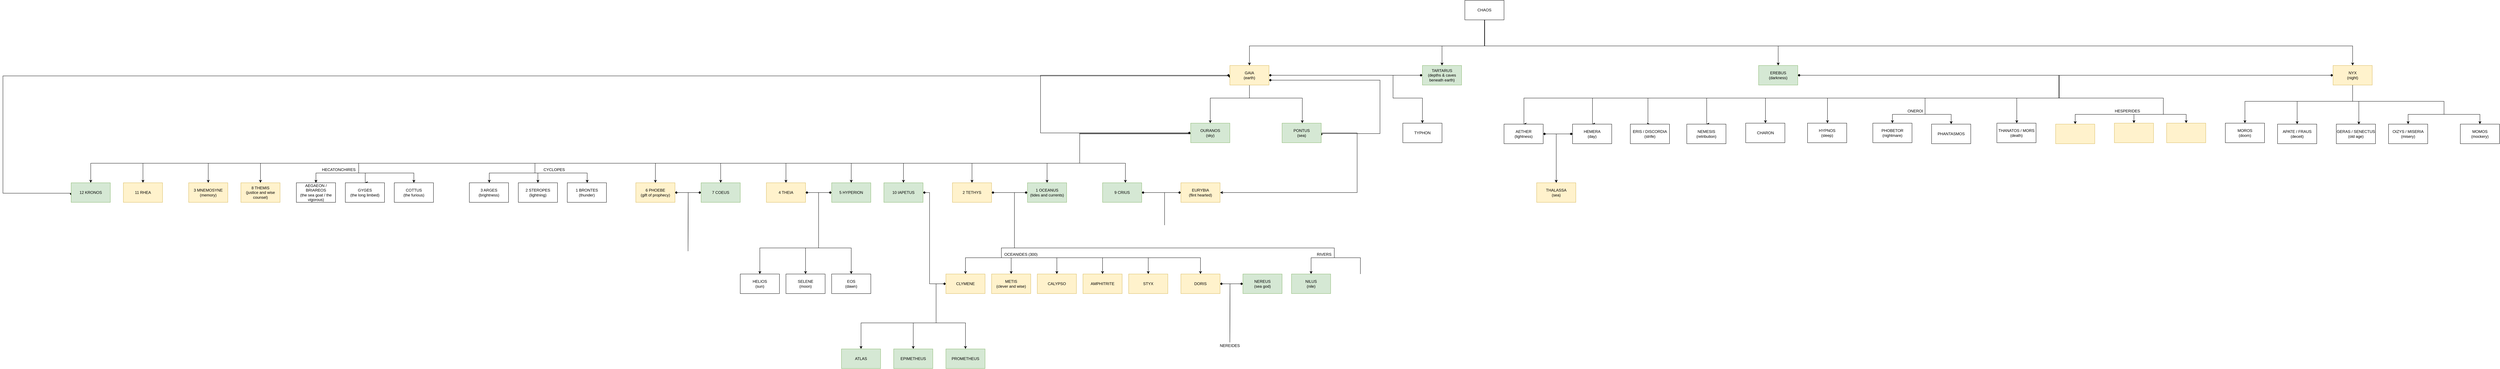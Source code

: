 <mxfile version="12.4.2" type="github" pages="1">
  <diagram id="xO83vz71swdTEDcRIiK-" name="Page-1">
    <mxGraphModel dx="6886" dy="1078" grid="1" gridSize="10" guides="1" tooltips="1" connect="1" arrows="1" fold="1" page="1" pageScale="1" pageWidth="827" pageHeight="1169" math="0" shadow="0">
      <root>
        <mxCell id="0"/>
        <mxCell id="1" parent="0"/>
        <mxCell id="SLmvfLO-0fDUO9Z2AGR4-6" style="edgeStyle=orthogonalEdgeStyle;rounded=0;orthogonalLoop=1;jettySize=auto;html=1;entryX=0.5;entryY=0;entryDx=0;entryDy=0;exitX=0.5;exitY=1;exitDx=0;exitDy=0;" parent="1" source="SLmvfLO-0fDUO9Z2AGR4-1" target="SLmvfLO-0fDUO9Z2AGR4-5" edge="1">
          <mxGeometry relative="1" as="geometry">
            <mxPoint x="650" y="510" as="sourcePoint"/>
            <Array as="points">
              <mxPoint x="381" y="340"/>
              <mxPoint x="3041" y="340"/>
            </Array>
          </mxGeometry>
        </mxCell>
        <mxCell id="SLmvfLO-0fDUO9Z2AGR4-7" style="edgeStyle=orthogonalEdgeStyle;rounded=0;orthogonalLoop=1;jettySize=auto;html=1;exitX=0.5;exitY=1;exitDx=0;exitDy=0;entryX=0.5;entryY=0;entryDx=0;entryDy=0;" parent="1" source="SLmvfLO-0fDUO9Z2AGR4-1" target="SLmvfLO-0fDUO9Z2AGR4-4" edge="1">
          <mxGeometry relative="1" as="geometry">
            <Array as="points">
              <mxPoint x="381" y="340"/>
              <mxPoint x="1281" y="340"/>
            </Array>
          </mxGeometry>
        </mxCell>
        <mxCell id="SLmvfLO-0fDUO9Z2AGR4-8" style="edgeStyle=orthogonalEdgeStyle;rounded=0;orthogonalLoop=1;jettySize=auto;html=1;exitX=0.5;exitY=1;exitDx=0;exitDy=0;entryX=0.5;entryY=0;entryDx=0;entryDy=0;" parent="1" source="SLmvfLO-0fDUO9Z2AGR4-1" target="SLmvfLO-0fDUO9Z2AGR4-3" edge="1">
          <mxGeometry relative="1" as="geometry">
            <Array as="points">
              <mxPoint x="380" y="340"/>
              <mxPoint x="-340" y="340"/>
            </Array>
          </mxGeometry>
        </mxCell>
        <mxCell id="SLmvfLO-0fDUO9Z2AGR4-9" style="edgeStyle=orthogonalEdgeStyle;rounded=0;orthogonalLoop=1;jettySize=auto;html=1;exitX=0.5;exitY=1;exitDx=0;exitDy=0;entryX=0.5;entryY=0;entryDx=0;entryDy=0;" parent="1" source="SLmvfLO-0fDUO9Z2AGR4-1" target="SLmvfLO-0fDUO9Z2AGR4-2" edge="1">
          <mxGeometry relative="1" as="geometry">
            <Array as="points">
              <mxPoint x="381" y="260"/>
              <mxPoint x="381" y="340"/>
              <mxPoint x="250" y="340"/>
            </Array>
          </mxGeometry>
        </mxCell>
        <mxCell id="SLmvfLO-0fDUO9Z2AGR4-1" value="CHAOS" style="rounded=0;whiteSpace=wrap;html=1;" parent="1" vertex="1">
          <mxGeometry x="320" y="200" width="120" height="60" as="geometry"/>
        </mxCell>
        <mxCell id="SLmvfLO-0fDUO9Z2AGR4-146" style="edgeStyle=orthogonalEdgeStyle;rounded=0;orthogonalLoop=1;jettySize=auto;html=1;exitX=0;exitY=0.5;exitDx=0;exitDy=0;entryX=0.5;entryY=0;entryDx=0;entryDy=0;startArrow=diamond;startFill=1;endArrow=classic;endFill=1;" parent="1" source="SLmvfLO-0fDUO9Z2AGR4-2" target="SLmvfLO-0fDUO9Z2AGR4-144" edge="1">
          <mxGeometry relative="1" as="geometry">
            <Array as="points">
              <mxPoint x="100" y="430"/>
              <mxPoint x="100" y="500"/>
              <mxPoint x="190" y="500"/>
            </Array>
          </mxGeometry>
        </mxCell>
        <mxCell id="SLmvfLO-0fDUO9Z2AGR4-2" value="TARTARUS&lt;br&gt;(depths &amp;amp; caves beneath earth)" style="rounded=0;whiteSpace=wrap;html=1;fillColor=#d5e8d4;strokeColor=#82b366;" parent="1" vertex="1">
          <mxGeometry x="190" y="400" width="120" height="60" as="geometry"/>
        </mxCell>
        <mxCell id="SLmvfLO-0fDUO9Z2AGR4-12" style="edgeStyle=orthogonalEdgeStyle;rounded=0;orthogonalLoop=1;jettySize=auto;html=1;exitX=0.5;exitY=1;exitDx=0;exitDy=0;" parent="1" source="SLmvfLO-0fDUO9Z2AGR4-3" target="SLmvfLO-0fDUO9Z2AGR4-11" edge="1">
          <mxGeometry relative="1" as="geometry">
            <Array as="points">
              <mxPoint x="-340" y="500"/>
              <mxPoint x="-178" y="500"/>
            </Array>
          </mxGeometry>
        </mxCell>
        <mxCell id="SLmvfLO-0fDUO9Z2AGR4-13" style="edgeStyle=orthogonalEdgeStyle;rounded=0;orthogonalLoop=1;jettySize=auto;html=1;exitX=0.5;exitY=1;exitDx=0;exitDy=0;entryX=0.5;entryY=0;entryDx=0;entryDy=0;" parent="1" source="SLmvfLO-0fDUO9Z2AGR4-3" target="SLmvfLO-0fDUO9Z2AGR4-10" edge="1">
          <mxGeometry relative="1" as="geometry">
            <Array as="points">
              <mxPoint x="-340" y="500"/>
              <mxPoint x="-460" y="500"/>
            </Array>
          </mxGeometry>
        </mxCell>
        <mxCell id="SLmvfLO-0fDUO9Z2AGR4-58" style="edgeStyle=orthogonalEdgeStyle;rounded=0;orthogonalLoop=1;jettySize=auto;html=1;exitX=0;exitY=0.5;exitDx=0;exitDy=0;entryX=0;entryY=0.5;entryDx=0;entryDy=0;startArrow=diamond;startFill=1;endArrow=diamond;endFill=1;" parent="1" source="SLmvfLO-0fDUO9Z2AGR4-3" target="SLmvfLO-0fDUO9Z2AGR4-10" edge="1">
          <mxGeometry relative="1" as="geometry">
            <Array as="points">
              <mxPoint x="-980" y="430"/>
              <mxPoint x="-980" y="607"/>
            </Array>
          </mxGeometry>
        </mxCell>
        <mxCell id="SLmvfLO-0fDUO9Z2AGR4-99" style="edgeStyle=orthogonalEdgeStyle;rounded=0;orthogonalLoop=1;jettySize=auto;html=1;exitX=0;exitY=0.5;exitDx=0;exitDy=0;entryX=0;entryY=0.5;entryDx=0;entryDy=0;startArrow=diamond;startFill=1;endArrow=diamond;endFill=1;" parent="1" source="SLmvfLO-0fDUO9Z2AGR4-3" target="SLmvfLO-0fDUO9Z2AGR4-62" edge="1">
          <mxGeometry relative="1" as="geometry">
            <Array as="points">
              <mxPoint x="-4159" y="432"/>
              <mxPoint x="-4159" y="792"/>
            </Array>
          </mxGeometry>
        </mxCell>
        <mxCell id="SLmvfLO-0fDUO9Z2AGR4-100" style="edgeStyle=orthogonalEdgeStyle;rounded=0;orthogonalLoop=1;jettySize=auto;html=1;entryX=1;entryY=0.5;entryDx=0;entryDy=0;endArrow=diamond;endFill=1;startArrow=diamond;startFill=1;exitX=1;exitY=0.75;exitDx=0;exitDy=0;" parent="1" source="SLmvfLO-0fDUO9Z2AGR4-3" target="SLmvfLO-0fDUO9Z2AGR4-11" edge="1">
          <mxGeometry relative="1" as="geometry">
            <mxPoint x="23" y="430" as="sourcePoint"/>
            <Array as="points">
              <mxPoint x="60" y="445"/>
              <mxPoint x="60" y="609"/>
            </Array>
          </mxGeometry>
        </mxCell>
        <mxCell id="SLmvfLO-0fDUO9Z2AGR4-145" style="edgeStyle=orthogonalEdgeStyle;rounded=0;orthogonalLoop=1;jettySize=auto;html=1;exitX=1;exitY=0.5;exitDx=0;exitDy=0;entryX=0.5;entryY=0;entryDx=0;entryDy=0;startArrow=diamond;startFill=1;endArrow=classic;endFill=1;" parent="1" source="SLmvfLO-0fDUO9Z2AGR4-3" target="SLmvfLO-0fDUO9Z2AGR4-144" edge="1">
          <mxGeometry relative="1" as="geometry">
            <Array as="points">
              <mxPoint x="100" y="430"/>
              <mxPoint x="100" y="500"/>
              <mxPoint x="190" y="500"/>
            </Array>
          </mxGeometry>
        </mxCell>
        <mxCell id="SLmvfLO-0fDUO9Z2AGR4-3" value="GAIA&lt;br&gt;(earth)" style="rounded=0;whiteSpace=wrap;html=1;fillColor=#fff2cc;strokeColor=#d6b656;" parent="1" vertex="1">
          <mxGeometry x="-400" y="400" width="120" height="60" as="geometry"/>
        </mxCell>
        <mxCell id="SLmvfLO-0fDUO9Z2AGR4-40" style="edgeStyle=orthogonalEdgeStyle;rounded=0;orthogonalLoop=1;jettySize=auto;html=1;exitX=1;exitY=0.5;exitDx=0;exitDy=0;entryX=0.5;entryY=0;entryDx=0;entryDy=0;" parent="1" source="SLmvfLO-0fDUO9Z2AGR4-4" target="SLmvfLO-0fDUO9Z2AGR4-15" edge="1">
          <mxGeometry relative="1" as="geometry">
            <Array as="points">
              <mxPoint x="2141" y="430"/>
              <mxPoint x="2141" y="500"/>
              <mxPoint x="711" y="500"/>
            </Array>
          </mxGeometry>
        </mxCell>
        <mxCell id="SLmvfLO-0fDUO9Z2AGR4-41" style="edgeStyle=orthogonalEdgeStyle;rounded=0;orthogonalLoop=1;jettySize=auto;html=1;exitX=1;exitY=0.5;exitDx=0;exitDy=0;entryX=0.5;entryY=0;entryDx=0;entryDy=0;" parent="1" source="SLmvfLO-0fDUO9Z2AGR4-4" target="SLmvfLO-0fDUO9Z2AGR4-16" edge="1">
          <mxGeometry relative="1" as="geometry">
            <Array as="points">
              <mxPoint x="2141" y="430"/>
              <mxPoint x="2141" y="500"/>
              <mxPoint x="881" y="500"/>
            </Array>
          </mxGeometry>
        </mxCell>
        <mxCell id="SLmvfLO-0fDUO9Z2AGR4-42" style="edgeStyle=orthogonalEdgeStyle;rounded=0;orthogonalLoop=1;jettySize=auto;html=1;exitX=1;exitY=0.5;exitDx=0;exitDy=0;entryX=0.5;entryY=0;entryDx=0;entryDy=0;" parent="1" source="SLmvfLO-0fDUO9Z2AGR4-4" target="SLmvfLO-0fDUO9Z2AGR4-17" edge="1">
          <mxGeometry relative="1" as="geometry">
            <Array as="points">
              <mxPoint x="2141" y="430"/>
              <mxPoint x="2141" y="500"/>
              <mxPoint x="1061" y="500"/>
            </Array>
          </mxGeometry>
        </mxCell>
        <mxCell id="SLmvfLO-0fDUO9Z2AGR4-43" style="edgeStyle=orthogonalEdgeStyle;rounded=0;orthogonalLoop=1;jettySize=auto;html=1;exitX=1;exitY=0.5;exitDx=0;exitDy=0;" parent="1" source="SLmvfLO-0fDUO9Z2AGR4-4" target="SLmvfLO-0fDUO9Z2AGR4-18" edge="1">
          <mxGeometry relative="1" as="geometry">
            <Array as="points">
              <mxPoint x="2141" y="430"/>
              <mxPoint x="2141" y="500"/>
              <mxPoint x="1241" y="500"/>
            </Array>
          </mxGeometry>
        </mxCell>
        <mxCell id="SLmvfLO-0fDUO9Z2AGR4-44" style="edgeStyle=orthogonalEdgeStyle;rounded=0;orthogonalLoop=1;jettySize=auto;html=1;exitX=1;exitY=0.5;exitDx=0;exitDy=0;" parent="1" source="SLmvfLO-0fDUO9Z2AGR4-4" target="SLmvfLO-0fDUO9Z2AGR4-19" edge="1">
          <mxGeometry relative="1" as="geometry">
            <Array as="points">
              <mxPoint x="2141" y="430"/>
              <mxPoint x="2141" y="500"/>
              <mxPoint x="1431" y="500"/>
            </Array>
          </mxGeometry>
        </mxCell>
        <mxCell id="SLmvfLO-0fDUO9Z2AGR4-45" style="edgeStyle=orthogonalEdgeStyle;rounded=0;orthogonalLoop=1;jettySize=auto;html=1;exitX=1;exitY=0.5;exitDx=0;exitDy=0;entryX=0.5;entryY=0;entryDx=0;entryDy=0;" parent="1" source="SLmvfLO-0fDUO9Z2AGR4-4" target="SLmvfLO-0fDUO9Z2AGR4-20" edge="1">
          <mxGeometry relative="1" as="geometry">
            <Array as="points">
              <mxPoint x="2140" y="430"/>
              <mxPoint x="2140" y="500"/>
              <mxPoint x="1730" y="500"/>
              <mxPoint x="1730" y="550"/>
              <mxPoint x="1630" y="550"/>
            </Array>
          </mxGeometry>
        </mxCell>
        <mxCell id="SLmvfLO-0fDUO9Z2AGR4-51" style="edgeStyle=orthogonalEdgeStyle;rounded=0;orthogonalLoop=1;jettySize=auto;html=1;exitX=1;exitY=0.5;exitDx=0;exitDy=0;entryX=0.5;entryY=0;entryDx=0;entryDy=0;startArrow=diamond;startFill=1;" parent="1" source="SLmvfLO-0fDUO9Z2AGR4-4" target="SLmvfLO-0fDUO9Z2AGR4-14" edge="1">
          <mxGeometry relative="1" as="geometry">
            <Array as="points">
              <mxPoint x="2141" y="430"/>
              <mxPoint x="2141" y="500"/>
              <mxPoint x="501" y="500"/>
            </Array>
          </mxGeometry>
        </mxCell>
        <mxCell id="SLmvfLO-0fDUO9Z2AGR4-4" value="EREBUS&lt;br&gt;(darkness)" style="rounded=0;whiteSpace=wrap;html=1;fillColor=#d5e8d4;strokeColor=#82b366;" parent="1" vertex="1">
          <mxGeometry x="1220" y="400" width="120" height="60" as="geometry"/>
        </mxCell>
        <mxCell id="SLmvfLO-0fDUO9Z2AGR4-31" style="edgeStyle=orthogonalEdgeStyle;rounded=0;orthogonalLoop=1;jettySize=auto;html=1;exitX=0.5;exitY=1;exitDx=0;exitDy=0;entryX=0.5;entryY=0;entryDx=0;entryDy=0;" parent="1" source="SLmvfLO-0fDUO9Z2AGR4-5" target="SLmvfLO-0fDUO9Z2AGR4-26" edge="1">
          <mxGeometry relative="1" as="geometry">
            <Array as="points">
              <mxPoint x="3040" y="510"/>
              <mxPoint x="2710" y="510"/>
            </Array>
          </mxGeometry>
        </mxCell>
        <mxCell id="SLmvfLO-0fDUO9Z2AGR4-32" style="edgeStyle=orthogonalEdgeStyle;rounded=0;orthogonalLoop=1;jettySize=auto;html=1;exitX=0.5;exitY=1;exitDx=0;exitDy=0;entryX=0.5;entryY=0;entryDx=0;entryDy=0;" parent="1" source="SLmvfLO-0fDUO9Z2AGR4-5" target="SLmvfLO-0fDUO9Z2AGR4-27" edge="1">
          <mxGeometry relative="1" as="geometry">
            <Array as="points">
              <mxPoint x="3040" y="510"/>
              <mxPoint x="2870" y="510"/>
            </Array>
          </mxGeometry>
        </mxCell>
        <mxCell id="SLmvfLO-0fDUO9Z2AGR4-33" style="edgeStyle=orthogonalEdgeStyle;rounded=0;orthogonalLoop=1;jettySize=auto;html=1;exitX=0.5;exitY=1;exitDx=0;exitDy=0;entryX=0.575;entryY=0.017;entryDx=0;entryDy=0;entryPerimeter=0;" parent="1" source="SLmvfLO-0fDUO9Z2AGR4-5" target="SLmvfLO-0fDUO9Z2AGR4-28" edge="1">
          <mxGeometry relative="1" as="geometry">
            <Array as="points">
              <mxPoint x="3040" y="510"/>
              <mxPoint x="3059" y="510"/>
            </Array>
          </mxGeometry>
        </mxCell>
        <mxCell id="SLmvfLO-0fDUO9Z2AGR4-38" style="edgeStyle=orthogonalEdgeStyle;rounded=0;orthogonalLoop=1;jettySize=auto;html=1;exitX=0.5;exitY=1;exitDx=0;exitDy=0;entryX=0.5;entryY=0;entryDx=0;entryDy=0;" parent="1" source="SLmvfLO-0fDUO9Z2AGR4-5" target="SLmvfLO-0fDUO9Z2AGR4-30" edge="1">
          <mxGeometry relative="1" as="geometry">
            <Array as="points">
              <mxPoint x="3040" y="510"/>
              <mxPoint x="3320" y="510"/>
              <mxPoint x="3320" y="550"/>
              <mxPoint x="3430" y="550"/>
            </Array>
          </mxGeometry>
        </mxCell>
        <mxCell id="SLmvfLO-0fDUO9Z2AGR4-46" style="edgeStyle=orthogonalEdgeStyle;rounded=0;orthogonalLoop=1;jettySize=auto;html=1;exitX=0;exitY=0.5;exitDx=0;exitDy=0;" parent="1" source="SLmvfLO-0fDUO9Z2AGR4-5" target="SLmvfLO-0fDUO9Z2AGR4-22" edge="1">
          <mxGeometry relative="1" as="geometry">
            <Array as="points">
              <mxPoint x="2141" y="430"/>
              <mxPoint x="2141" y="500"/>
              <mxPoint x="2011" y="500"/>
            </Array>
          </mxGeometry>
        </mxCell>
        <mxCell id="SLmvfLO-0fDUO9Z2AGR4-47" style="edgeStyle=orthogonalEdgeStyle;rounded=0;orthogonalLoop=1;jettySize=auto;html=1;exitX=0;exitY=0.5;exitDx=0;exitDy=0;entryX=0.5;entryY=0;entryDx=0;entryDy=0;" parent="1" source="SLmvfLO-0fDUO9Z2AGR4-5" target="SLmvfLO-0fDUO9Z2AGR4-23" edge="1">
          <mxGeometry relative="1" as="geometry">
            <Array as="points">
              <mxPoint x="2140" y="430"/>
              <mxPoint x="2140" y="500"/>
              <mxPoint x="2460" y="500"/>
              <mxPoint x="2460" y="550"/>
              <mxPoint x="2190" y="550"/>
            </Array>
          </mxGeometry>
        </mxCell>
        <mxCell id="SLmvfLO-0fDUO9Z2AGR4-48" style="edgeStyle=orthogonalEdgeStyle;rounded=0;orthogonalLoop=1;jettySize=auto;html=1;exitX=0;exitY=0.5;exitDx=0;exitDy=0;entryX=0.5;entryY=0;entryDx=0;entryDy=0;" parent="1" source="SLmvfLO-0fDUO9Z2AGR4-5" target="SLmvfLO-0fDUO9Z2AGR4-21" edge="1">
          <mxGeometry relative="1" as="geometry">
            <Array as="points">
              <mxPoint x="2140" y="430"/>
              <mxPoint x="2140" y="500"/>
              <mxPoint x="1730" y="500"/>
              <mxPoint x="1730" y="550"/>
              <mxPoint x="1810" y="550"/>
            </Array>
          </mxGeometry>
        </mxCell>
        <mxCell id="SLmvfLO-0fDUO9Z2AGR4-49" style="edgeStyle=orthogonalEdgeStyle;rounded=0;orthogonalLoop=1;jettySize=auto;html=1;exitX=0;exitY=0.5;exitDx=0;exitDy=0;" parent="1" source="SLmvfLO-0fDUO9Z2AGR4-5" target="SLmvfLO-0fDUO9Z2AGR4-24" edge="1">
          <mxGeometry relative="1" as="geometry">
            <Array as="points">
              <mxPoint x="2140" y="430"/>
              <mxPoint x="2140" y="500"/>
              <mxPoint x="2460" y="500"/>
              <mxPoint x="2460" y="550"/>
              <mxPoint x="2370" y="550"/>
            </Array>
          </mxGeometry>
        </mxCell>
        <mxCell id="SLmvfLO-0fDUO9Z2AGR4-50" style="edgeStyle=orthogonalEdgeStyle;rounded=0;orthogonalLoop=1;jettySize=auto;html=1;exitX=0;exitY=0.5;exitDx=0;exitDy=0;entryX=0.5;entryY=0;entryDx=0;entryDy=0;startArrow=diamond;startFill=1;" parent="1" source="SLmvfLO-0fDUO9Z2AGR4-5" target="SLmvfLO-0fDUO9Z2AGR4-25" edge="1">
          <mxGeometry relative="1" as="geometry">
            <Array as="points">
              <mxPoint x="2140" y="430"/>
              <mxPoint x="2140" y="500"/>
              <mxPoint x="2460" y="500"/>
              <mxPoint x="2460" y="550"/>
              <mxPoint x="2530" y="550"/>
            </Array>
          </mxGeometry>
        </mxCell>
        <mxCell id="SLmvfLO-0fDUO9Z2AGR4-5" value="NYX&lt;br&gt;(night)" style="rounded=0;whiteSpace=wrap;html=1;fillColor=#fff2cc;strokeColor=#d6b656;" parent="1" vertex="1">
          <mxGeometry x="2980" y="400" width="120" height="60" as="geometry"/>
        </mxCell>
        <mxCell id="SLmvfLO-0fDUO9Z2AGR4-78" style="edgeStyle=orthogonalEdgeStyle;rounded=0;orthogonalLoop=1;jettySize=auto;html=1;exitX=0;exitY=0.5;exitDx=0;exitDy=0;entryX=0.5;entryY=0;entryDx=0;entryDy=0;" parent="1" source="SLmvfLO-0fDUO9Z2AGR4-10" target="SLmvfLO-0fDUO9Z2AGR4-62" edge="1">
          <mxGeometry relative="1" as="geometry">
            <Array as="points">
              <mxPoint x="-520" y="610"/>
              <mxPoint x="-860" y="610"/>
              <mxPoint x="-860" y="700"/>
              <mxPoint x="-3890" y="700"/>
            </Array>
          </mxGeometry>
        </mxCell>
        <mxCell id="SLmvfLO-0fDUO9Z2AGR4-79" style="edgeStyle=orthogonalEdgeStyle;rounded=0;orthogonalLoop=1;jettySize=auto;html=1;exitX=0;exitY=0.5;exitDx=0;exitDy=0;entryX=0.5;entryY=0;entryDx=0;entryDy=0;" parent="1" source="SLmvfLO-0fDUO9Z2AGR4-10" target="SLmvfLO-0fDUO9Z2AGR4-61" edge="1">
          <mxGeometry relative="1" as="geometry">
            <Array as="points">
              <mxPoint x="-520" y="610"/>
              <mxPoint x="-860" y="610"/>
              <mxPoint x="-860" y="700"/>
              <mxPoint x="-3730" y="700"/>
            </Array>
          </mxGeometry>
        </mxCell>
        <mxCell id="SLmvfLO-0fDUO9Z2AGR4-80" style="edgeStyle=orthogonalEdgeStyle;rounded=0;orthogonalLoop=1;jettySize=auto;html=1;exitX=0;exitY=0.5;exitDx=0;exitDy=0;" parent="1" source="SLmvfLO-0fDUO9Z2AGR4-10" target="SLmvfLO-0fDUO9Z2AGR4-60" edge="1">
          <mxGeometry relative="1" as="geometry">
            <Array as="points">
              <mxPoint x="-860" y="608"/>
              <mxPoint x="-860" y="700"/>
              <mxPoint x="-720" y="700"/>
            </Array>
          </mxGeometry>
        </mxCell>
        <mxCell id="SLmvfLO-0fDUO9Z2AGR4-81" style="edgeStyle=orthogonalEdgeStyle;rounded=0;orthogonalLoop=1;jettySize=auto;html=1;exitX=0;exitY=0.5;exitDx=0;exitDy=0;entryX=0.5;entryY=0;entryDx=0;entryDy=0;" parent="1" source="SLmvfLO-0fDUO9Z2AGR4-10" target="SLmvfLO-0fDUO9Z2AGR4-59" edge="1">
          <mxGeometry relative="1" as="geometry">
            <Array as="points">
              <mxPoint x="-860" y="608"/>
              <mxPoint x="-860" y="700"/>
              <mxPoint x="-960" y="700"/>
            </Array>
          </mxGeometry>
        </mxCell>
        <mxCell id="SLmvfLO-0fDUO9Z2AGR4-82" style="edgeStyle=orthogonalEdgeStyle;rounded=0;orthogonalLoop=1;jettySize=auto;html=1;exitX=0;exitY=0.5;exitDx=0;exitDy=0;" parent="1" source="SLmvfLO-0fDUO9Z2AGR4-10" target="SLmvfLO-0fDUO9Z2AGR4-66" edge="1">
          <mxGeometry relative="1" as="geometry">
            <Array as="points">
              <mxPoint x="-860" y="608"/>
              <mxPoint x="-860" y="700"/>
              <mxPoint x="-1190" y="700"/>
            </Array>
          </mxGeometry>
        </mxCell>
        <mxCell id="SLmvfLO-0fDUO9Z2AGR4-83" style="edgeStyle=orthogonalEdgeStyle;rounded=0;orthogonalLoop=1;jettySize=auto;html=1;exitX=0;exitY=0.5;exitDx=0;exitDy=0;" parent="1" source="SLmvfLO-0fDUO9Z2AGR4-10" target="SLmvfLO-0fDUO9Z2AGR4-64" edge="1">
          <mxGeometry relative="1" as="geometry">
            <Array as="points">
              <mxPoint x="-860" y="608"/>
              <mxPoint x="-860" y="700"/>
              <mxPoint x="-3370" y="700"/>
            </Array>
          </mxGeometry>
        </mxCell>
        <mxCell id="SLmvfLO-0fDUO9Z2AGR4-84" style="edgeStyle=orthogonalEdgeStyle;rounded=0;orthogonalLoop=1;jettySize=auto;html=1;exitX=0;exitY=0.5;exitDx=0;exitDy=0;" parent="1" source="SLmvfLO-0fDUO9Z2AGR4-10" target="SLmvfLO-0fDUO9Z2AGR4-65" edge="1">
          <mxGeometry relative="1" as="geometry">
            <Array as="points">
              <mxPoint x="-860" y="608"/>
              <mxPoint x="-860" y="700"/>
              <mxPoint x="-3530" y="700"/>
            </Array>
          </mxGeometry>
        </mxCell>
        <mxCell id="SLmvfLO-0fDUO9Z2AGR4-85" style="edgeStyle=orthogonalEdgeStyle;rounded=0;orthogonalLoop=1;jettySize=auto;html=1;exitX=0;exitY=0.5;exitDx=0;exitDy=0;entryX=0.5;entryY=0;entryDx=0;entryDy=0;" parent="1" source="SLmvfLO-0fDUO9Z2AGR4-10" target="SLmvfLO-0fDUO9Z2AGR4-63" edge="1">
          <mxGeometry relative="1" as="geometry">
            <Array as="points">
              <mxPoint x="-860" y="607"/>
              <mxPoint x="-860" y="700"/>
              <mxPoint x="-1400" y="700"/>
            </Array>
          </mxGeometry>
        </mxCell>
        <mxCell id="SLmvfLO-0fDUO9Z2AGR4-86" style="edgeStyle=orthogonalEdgeStyle;rounded=0;orthogonalLoop=1;jettySize=auto;html=1;exitX=0;exitY=0.5;exitDx=0;exitDy=0;" parent="1" source="SLmvfLO-0fDUO9Z2AGR4-10" target="SLmvfLO-0fDUO9Z2AGR4-67" edge="1">
          <mxGeometry relative="1" as="geometry">
            <Array as="points">
              <mxPoint x="-860" y="607"/>
              <mxPoint x="-860" y="700"/>
              <mxPoint x="-1560" y="700"/>
            </Array>
          </mxGeometry>
        </mxCell>
        <mxCell id="SLmvfLO-0fDUO9Z2AGR4-87" style="edgeStyle=orthogonalEdgeStyle;rounded=0;orthogonalLoop=1;jettySize=auto;html=1;exitX=0;exitY=0.5;exitDx=0;exitDy=0;entryX=0.5;entryY=0;entryDx=0;entryDy=0;" parent="1" source="SLmvfLO-0fDUO9Z2AGR4-10" target="SLmvfLO-0fDUO9Z2AGR4-70" edge="1">
          <mxGeometry relative="1" as="geometry">
            <Array as="points">
              <mxPoint x="-860" y="607"/>
              <mxPoint x="-860" y="700"/>
              <mxPoint x="-1760" y="700"/>
            </Array>
          </mxGeometry>
        </mxCell>
        <mxCell id="SLmvfLO-0fDUO9Z2AGR4-88" style="edgeStyle=orthogonalEdgeStyle;rounded=0;orthogonalLoop=1;jettySize=auto;html=1;exitX=0;exitY=0.5;exitDx=0;exitDy=0;" parent="1" source="SLmvfLO-0fDUO9Z2AGR4-10" target="SLmvfLO-0fDUO9Z2AGR4-68" edge="1">
          <mxGeometry relative="1" as="geometry">
            <Array as="points">
              <mxPoint x="-860" y="607"/>
              <mxPoint x="-860" y="700"/>
              <mxPoint x="-1960" y="700"/>
            </Array>
          </mxGeometry>
        </mxCell>
        <mxCell id="SLmvfLO-0fDUO9Z2AGR4-89" style="edgeStyle=orthogonalEdgeStyle;rounded=0;orthogonalLoop=1;jettySize=auto;html=1;exitX=0;exitY=0.5;exitDx=0;exitDy=0;" parent="1" source="SLmvfLO-0fDUO9Z2AGR4-10" target="SLmvfLO-0fDUO9Z2AGR4-69" edge="1">
          <mxGeometry relative="1" as="geometry">
            <Array as="points">
              <mxPoint x="-860" y="607"/>
              <mxPoint x="-860" y="700"/>
              <mxPoint x="-2160" y="700"/>
            </Array>
          </mxGeometry>
        </mxCell>
        <mxCell id="SLmvfLO-0fDUO9Z2AGR4-90" style="edgeStyle=orthogonalEdgeStyle;rounded=0;orthogonalLoop=1;jettySize=auto;html=1;exitX=0;exitY=0.5;exitDx=0;exitDy=0;" parent="1" source="SLmvfLO-0fDUO9Z2AGR4-10" target="SLmvfLO-0fDUO9Z2AGR4-72" edge="1">
          <mxGeometry relative="1" as="geometry">
            <Array as="points">
              <mxPoint x="-860" y="607"/>
              <mxPoint x="-860" y="700"/>
              <mxPoint x="-2529" y="700"/>
              <mxPoint x="-2529" y="730"/>
              <mxPoint x="-2369" y="730"/>
            </Array>
          </mxGeometry>
        </mxCell>
        <mxCell id="SLmvfLO-0fDUO9Z2AGR4-91" style="edgeStyle=orthogonalEdgeStyle;rounded=0;orthogonalLoop=1;jettySize=auto;html=1;exitX=0;exitY=0.5;exitDx=0;exitDy=0;entryX=0.5;entryY=0;entryDx=0;entryDy=0;" parent="1" source="SLmvfLO-0fDUO9Z2AGR4-10" target="SLmvfLO-0fDUO9Z2AGR4-73" edge="1">
          <mxGeometry relative="1" as="geometry">
            <Array as="points">
              <mxPoint x="-860" y="607"/>
              <mxPoint x="-860" y="700"/>
              <mxPoint x="-2529" y="700"/>
              <mxPoint x="-2529" y="730"/>
              <mxPoint x="-2520" y="730"/>
            </Array>
          </mxGeometry>
        </mxCell>
        <mxCell id="SLmvfLO-0fDUO9Z2AGR4-92" style="edgeStyle=orthogonalEdgeStyle;rounded=0;orthogonalLoop=1;jettySize=auto;html=1;exitX=0;exitY=0.5;exitDx=0;exitDy=0;" parent="1" source="SLmvfLO-0fDUO9Z2AGR4-10" target="SLmvfLO-0fDUO9Z2AGR4-74" edge="1">
          <mxGeometry relative="1" as="geometry">
            <Array as="points">
              <mxPoint x="-860" y="607"/>
              <mxPoint x="-860" y="700"/>
              <mxPoint x="-2529" y="700"/>
              <mxPoint x="-2529" y="730"/>
              <mxPoint x="-2669" y="730"/>
            </Array>
          </mxGeometry>
        </mxCell>
        <mxCell id="SLmvfLO-0fDUO9Z2AGR4-93" style="edgeStyle=orthogonalEdgeStyle;rounded=0;orthogonalLoop=1;jettySize=auto;html=1;exitX=0;exitY=0.5;exitDx=0;exitDy=0;" parent="1" source="SLmvfLO-0fDUO9Z2AGR4-10" target="SLmvfLO-0fDUO9Z2AGR4-75" edge="1">
          <mxGeometry relative="1" as="geometry">
            <Array as="points">
              <mxPoint x="-860" y="607"/>
              <mxPoint x="-860" y="700"/>
              <mxPoint x="-3069" y="700"/>
              <mxPoint x="-3069" y="730"/>
              <mxPoint x="-2900" y="730"/>
            </Array>
          </mxGeometry>
        </mxCell>
        <mxCell id="SLmvfLO-0fDUO9Z2AGR4-94" style="edgeStyle=orthogonalEdgeStyle;rounded=0;orthogonalLoop=1;jettySize=auto;html=1;exitX=0;exitY=0.5;exitDx=0;exitDy=0;entryX=0.5;entryY=0;entryDx=0;entryDy=0;" parent="1" source="SLmvfLO-0fDUO9Z2AGR4-10" target="SLmvfLO-0fDUO9Z2AGR4-76" edge="1">
          <mxGeometry relative="1" as="geometry">
            <Array as="points">
              <mxPoint x="-860" y="607"/>
              <mxPoint x="-860" y="700"/>
              <mxPoint x="-3069" y="700"/>
              <mxPoint x="-3069" y="730"/>
              <mxPoint x="-3049" y="730"/>
            </Array>
          </mxGeometry>
        </mxCell>
        <mxCell id="SLmvfLO-0fDUO9Z2AGR4-95" style="edgeStyle=orthogonalEdgeStyle;rounded=0;orthogonalLoop=1;jettySize=auto;html=1;exitX=0;exitY=0.5;exitDx=0;exitDy=0;" parent="1" source="SLmvfLO-0fDUO9Z2AGR4-10" target="SLmvfLO-0fDUO9Z2AGR4-77" edge="1">
          <mxGeometry relative="1" as="geometry">
            <Array as="points">
              <mxPoint x="-860" y="607"/>
              <mxPoint x="-860" y="700"/>
              <mxPoint x="-3069" y="700"/>
              <mxPoint x="-3069" y="730"/>
              <mxPoint x="-3200" y="730"/>
            </Array>
          </mxGeometry>
        </mxCell>
        <mxCell id="SLmvfLO-0fDUO9Z2AGR4-10" value="OURANOS&lt;br&gt;(sky)" style="rounded=0;whiteSpace=wrap;html=1;fillColor=#d5e8d4;strokeColor=#82b366;" parent="1" vertex="1">
          <mxGeometry x="-520" y="577" width="120" height="60" as="geometry"/>
        </mxCell>
        <mxCell id="SLmvfLO-0fDUO9Z2AGR4-101" style="edgeStyle=orthogonalEdgeStyle;rounded=0;orthogonalLoop=1;jettySize=auto;html=1;exitX=1;exitY=0.5;exitDx=0;exitDy=0;" parent="1" source="SLmvfLO-0fDUO9Z2AGR4-11" target="SLmvfLO-0fDUO9Z2AGR4-71" edge="1">
          <mxGeometry relative="1" as="geometry">
            <Array as="points">
              <mxPoint x="-10" y="607"/>
            </Array>
          </mxGeometry>
        </mxCell>
        <mxCell id="SLmvfLO-0fDUO9Z2AGR4-11" value="PONTUS&lt;br&gt;(sea)" style="rounded=0;whiteSpace=wrap;html=1;fillColor=#d5e8d4;strokeColor=#82b366;" parent="1" vertex="1">
          <mxGeometry x="-240" y="577" width="120" height="60" as="geometry"/>
        </mxCell>
        <mxCell id="SLmvfLO-0fDUO9Z2AGR4-53" style="edgeStyle=orthogonalEdgeStyle;rounded=0;orthogonalLoop=1;jettySize=auto;html=1;exitX=1;exitY=0.5;exitDx=0;exitDy=0;startArrow=diamond;startFill=1;" parent="1" source="SLmvfLO-0fDUO9Z2AGR4-14" target="SLmvfLO-0fDUO9Z2AGR4-52" edge="1">
          <mxGeometry relative="1" as="geometry"/>
        </mxCell>
        <mxCell id="SLmvfLO-0fDUO9Z2AGR4-14" value="AETHER&lt;br&gt;(lightness)" style="rounded=0;whiteSpace=wrap;html=1;" parent="1" vertex="1">
          <mxGeometry x="440" y="580" width="120" height="60" as="geometry"/>
        </mxCell>
        <mxCell id="SLmvfLO-0fDUO9Z2AGR4-54" style="edgeStyle=orthogonalEdgeStyle;rounded=0;orthogonalLoop=1;jettySize=auto;html=1;exitX=0;exitY=0.5;exitDx=0;exitDy=0;entryX=0.5;entryY=0;entryDx=0;entryDy=0;startArrow=diamond;startFill=1;" parent="1" source="SLmvfLO-0fDUO9Z2AGR4-15" target="SLmvfLO-0fDUO9Z2AGR4-52" edge="1">
          <mxGeometry relative="1" as="geometry"/>
        </mxCell>
        <mxCell id="SLmvfLO-0fDUO9Z2AGR4-15" value="HEMERA&lt;br&gt;(day)" style="rounded=0;whiteSpace=wrap;html=1;" parent="1" vertex="1">
          <mxGeometry x="650" y="580" width="120" height="60" as="geometry"/>
        </mxCell>
        <mxCell id="SLmvfLO-0fDUO9Z2AGR4-16" value="ERIS / DISCORDIA&lt;br&gt;(strife)" style="rounded=0;whiteSpace=wrap;html=1;" parent="1" vertex="1">
          <mxGeometry x="827" y="580" width="120" height="60" as="geometry"/>
        </mxCell>
        <mxCell id="SLmvfLO-0fDUO9Z2AGR4-17" value="NEMESIS&lt;br&gt;(retribution)" style="rounded=0;whiteSpace=wrap;html=1;" parent="1" vertex="1">
          <mxGeometry x="1000" y="580" width="120" height="60" as="geometry"/>
        </mxCell>
        <mxCell id="SLmvfLO-0fDUO9Z2AGR4-18" value="CHARON" style="rounded=0;whiteSpace=wrap;html=1;" parent="1" vertex="1">
          <mxGeometry x="1180.5" y="577" width="120" height="60" as="geometry"/>
        </mxCell>
        <mxCell id="SLmvfLO-0fDUO9Z2AGR4-19" value="HYPNOS&lt;br&gt;(sleep)" style="rounded=0;whiteSpace=wrap;html=1;" parent="1" vertex="1">
          <mxGeometry x="1370" y="577" width="120" height="60" as="geometry"/>
        </mxCell>
        <mxCell id="SLmvfLO-0fDUO9Z2AGR4-20" value="PHOBETOR&lt;br&gt;(nightmare)" style="rounded=0;whiteSpace=wrap;html=1;" parent="1" vertex="1">
          <mxGeometry x="1570" y="577" width="120" height="60" as="geometry"/>
        </mxCell>
        <mxCell id="SLmvfLO-0fDUO9Z2AGR4-21" value="PHANTASMOS&lt;br&gt;" style="rounded=0;whiteSpace=wrap;html=1;" parent="1" vertex="1">
          <mxGeometry x="1750" y="580" width="120" height="60" as="geometry"/>
        </mxCell>
        <mxCell id="SLmvfLO-0fDUO9Z2AGR4-22" value="THANATOS / MORS&lt;br&gt;(death)" style="rounded=0;whiteSpace=wrap;html=1;" parent="1" vertex="1">
          <mxGeometry x="1950" y="577" width="120" height="60" as="geometry"/>
        </mxCell>
        <mxCell id="SLmvfLO-0fDUO9Z2AGR4-23" value="" style="rounded=0;whiteSpace=wrap;html=1;fillColor=#fff2cc;strokeColor=#d6b656;" parent="1" vertex="1">
          <mxGeometry x="2130" y="580" width="120" height="60" as="geometry"/>
        </mxCell>
        <mxCell id="SLmvfLO-0fDUO9Z2AGR4-24" value="" style="rounded=0;whiteSpace=wrap;html=1;fillColor=#fff2cc;strokeColor=#d6b656;" parent="1" vertex="1">
          <mxGeometry x="2310" y="577" width="120" height="60" as="geometry"/>
        </mxCell>
        <mxCell id="SLmvfLO-0fDUO9Z2AGR4-25" value="" style="rounded=0;whiteSpace=wrap;html=1;fillColor=#fff2cc;strokeColor=#d6b656;" parent="1" vertex="1">
          <mxGeometry x="2470" y="577" width="120" height="60" as="geometry"/>
        </mxCell>
        <mxCell id="SLmvfLO-0fDUO9Z2AGR4-26" value="MOROS&lt;br&gt;(doom)" style="rounded=0;whiteSpace=wrap;html=1;" parent="1" vertex="1">
          <mxGeometry x="2650" y="577" width="120" height="60" as="geometry"/>
        </mxCell>
        <mxCell id="SLmvfLO-0fDUO9Z2AGR4-27" value="APATE / FRAUS&lt;br&gt;(deceit)" style="rounded=0;whiteSpace=wrap;html=1;" parent="1" vertex="1">
          <mxGeometry x="2810" y="580" width="120" height="60" as="geometry"/>
        </mxCell>
        <mxCell id="SLmvfLO-0fDUO9Z2AGR4-28" value="GERAS / SENECTUS&lt;br&gt;(old age)" style="rounded=0;whiteSpace=wrap;html=1;" parent="1" vertex="1">
          <mxGeometry x="2990" y="580" width="120" height="60" as="geometry"/>
        </mxCell>
        <mxCell id="SLmvfLO-0fDUO9Z2AGR4-29" value="OIZYS / MISERIA&lt;br&gt;(misery)" style="rounded=0;whiteSpace=wrap;html=1;" parent="1" vertex="1">
          <mxGeometry x="3150" y="580" width="120" height="60" as="geometry"/>
        </mxCell>
        <mxCell id="SLmvfLO-0fDUO9Z2AGR4-30" value="MOMOS&lt;br&gt;(mockery)" style="rounded=0;whiteSpace=wrap;html=1;" parent="1" vertex="1">
          <mxGeometry x="3370" y="580" width="120" height="60" as="geometry"/>
        </mxCell>
        <mxCell id="SLmvfLO-0fDUO9Z2AGR4-37" style="edgeStyle=orthogonalEdgeStyle;rounded=0;orthogonalLoop=1;jettySize=auto;html=1;exitX=0.5;exitY=1;exitDx=0;exitDy=0;elbow=vertical;entryX=0.5;entryY=0;entryDx=0;entryDy=0;" parent="1" source="SLmvfLO-0fDUO9Z2AGR4-5" target="SLmvfLO-0fDUO9Z2AGR4-29" edge="1">
          <mxGeometry relative="1" as="geometry">
            <mxPoint x="3040" y="470" as="sourcePoint"/>
            <mxPoint x="3200" y="554" as="targetPoint"/>
            <Array as="points">
              <mxPoint x="3040" y="510"/>
              <mxPoint x="3320" y="510"/>
              <mxPoint x="3320" y="550"/>
              <mxPoint x="3210" y="550"/>
            </Array>
          </mxGeometry>
        </mxCell>
        <mxCell id="SLmvfLO-0fDUO9Z2AGR4-52" value="THALASSA&lt;br&gt;(sea)" style="rounded=0;whiteSpace=wrap;html=1;fillColor=#fff2cc;strokeColor=#d6b656;" parent="1" vertex="1">
          <mxGeometry x="540" y="760" width="120" height="60" as="geometry"/>
        </mxCell>
        <mxCell id="SLmvfLO-0fDUO9Z2AGR4-55" value="ONEROI" style="text;html=1;strokeColor=none;fillColor=none;align=center;verticalAlign=middle;whiteSpace=wrap;rounded=0;" parent="1" vertex="1">
          <mxGeometry x="1680" y="530" width="40" height="20" as="geometry"/>
        </mxCell>
        <mxCell id="SLmvfLO-0fDUO9Z2AGR4-57" value="HESPERIDES" style="text;html=1;strokeColor=none;fillColor=none;align=center;verticalAlign=middle;whiteSpace=wrap;rounded=0;" parent="1" vertex="1">
          <mxGeometry x="2330" y="530" width="40" height="20" as="geometry"/>
        </mxCell>
        <mxCell id="SLmvfLO-0fDUO9Z2AGR4-117" style="edgeStyle=orthogonalEdgeStyle;rounded=0;orthogonalLoop=1;jettySize=auto;html=1;exitX=0;exitY=0.5;exitDx=0;exitDy=0;startArrow=diamond;startFill=1;endArrow=classic;endFill=1;entryX=0.5;entryY=0;entryDx=0;entryDy=0;" parent="1" source="SLmvfLO-0fDUO9Z2AGR4-59" target="SLmvfLO-0fDUO9Z2AGR4-107" edge="1">
          <mxGeometry relative="1" as="geometry">
            <Array as="points">
              <mxPoint x="-1060" y="790"/>
              <mxPoint x="-1060" y="960"/>
              <mxPoint x="-1100" y="960"/>
              <mxPoint x="-1100" y="990"/>
              <mxPoint x="-650" y="990"/>
            </Array>
          </mxGeometry>
        </mxCell>
        <mxCell id="SLmvfLO-0fDUO9Z2AGR4-118" style="edgeStyle=orthogonalEdgeStyle;rounded=0;orthogonalLoop=1;jettySize=auto;html=1;exitX=0;exitY=0.5;exitDx=0;exitDy=0;entryX=0.5;entryY=0;entryDx=0;entryDy=0;startArrow=none;startFill=0;endArrow=classic;endFill=1;" parent="1" source="SLmvfLO-0fDUO9Z2AGR4-59" target="SLmvfLO-0fDUO9Z2AGR4-108" edge="1">
          <mxGeometry relative="1" as="geometry">
            <Array as="points">
              <mxPoint x="-1060" y="790"/>
              <mxPoint x="-1060" y="960"/>
              <mxPoint x="-1100" y="960"/>
              <mxPoint x="-1100" y="990"/>
              <mxPoint x="-490" y="990"/>
            </Array>
          </mxGeometry>
        </mxCell>
        <mxCell id="SLmvfLO-0fDUO9Z2AGR4-119" style="edgeStyle=orthogonalEdgeStyle;rounded=0;orthogonalLoop=1;jettySize=auto;html=1;exitX=0;exitY=0.5;exitDx=0;exitDy=0;entryX=0.5;entryY=0;entryDx=0;entryDy=0;startArrow=none;startFill=0;endArrow=classic;endFill=1;" parent="1" source="SLmvfLO-0fDUO9Z2AGR4-59" target="SLmvfLO-0fDUO9Z2AGR4-104" edge="1">
          <mxGeometry relative="1" as="geometry">
            <Array as="points">
              <mxPoint x="-1060" y="790"/>
              <mxPoint x="-1060" y="960"/>
              <mxPoint x="-80" y="960"/>
              <mxPoint x="-80" y="990"/>
              <mxPoint x="-152" y="990"/>
            </Array>
          </mxGeometry>
        </mxCell>
        <mxCell id="SLmvfLO-0fDUO9Z2AGR4-120" style="edgeStyle=orthogonalEdgeStyle;rounded=0;orthogonalLoop=1;jettySize=auto;html=1;exitX=0;exitY=0.5;exitDx=0;exitDy=0;startArrow=none;startFill=0;endArrow=none;endFill=0;" parent="1" source="SLmvfLO-0fDUO9Z2AGR4-59" edge="1">
          <mxGeometry relative="1" as="geometry">
            <mxPoint y="1040" as="targetPoint"/>
            <Array as="points">
              <mxPoint x="-1060" y="790"/>
              <mxPoint x="-1060" y="960"/>
              <mxPoint x="-80" y="960"/>
              <mxPoint x="-80" y="990"/>
              <mxPoint y="990"/>
            </Array>
          </mxGeometry>
        </mxCell>
        <mxCell id="SLmvfLO-0fDUO9Z2AGR4-59" value="1 OCEANUS&lt;br&gt;(tides and currents)" style="rounded=0;whiteSpace=wrap;html=1;fillColor=#d5e8d4;strokeColor=#82b366;" parent="1" vertex="1">
          <mxGeometry x="-1020" y="760" width="120" height="60" as="geometry"/>
        </mxCell>
        <mxCell id="SLmvfLO-0fDUO9Z2AGR4-102" style="edgeStyle=orthogonalEdgeStyle;rounded=0;orthogonalLoop=1;jettySize=auto;html=1;exitX=1;exitY=0.5;exitDx=0;exitDy=0;startArrow=diamond;startFill=1;endArrow=none;endFill=0;" parent="1" source="SLmvfLO-0fDUO9Z2AGR4-60" edge="1">
          <mxGeometry relative="1" as="geometry">
            <mxPoint x="-600" y="880" as="targetPoint"/>
            <Array as="points">
              <mxPoint x="-600" y="790"/>
              <mxPoint x="-600" y="880"/>
            </Array>
          </mxGeometry>
        </mxCell>
        <mxCell id="SLmvfLO-0fDUO9Z2AGR4-60" value="9 CRIUS" style="rounded=0;whiteSpace=wrap;html=1;fillColor=#d5e8d4;strokeColor=#82b366;" parent="1" vertex="1">
          <mxGeometry x="-790" y="760" width="120" height="60" as="geometry"/>
        </mxCell>
        <mxCell id="SLmvfLO-0fDUO9Z2AGR4-61" value="11 RHEA" style="rounded=0;whiteSpace=wrap;html=1;fillColor=#fff2cc;strokeColor=#d6b656;" parent="1" vertex="1">
          <mxGeometry x="-3790" y="760" width="120" height="60" as="geometry"/>
        </mxCell>
        <mxCell id="SLmvfLO-0fDUO9Z2AGR4-62" value="12 KRONOS" style="rounded=0;whiteSpace=wrap;html=1;fillColor=#d5e8d4;strokeColor=#82b366;" parent="1" vertex="1">
          <mxGeometry x="-3950" y="760" width="120" height="60" as="geometry"/>
        </mxCell>
        <mxCell id="SLmvfLO-0fDUO9Z2AGR4-139" style="edgeStyle=orthogonalEdgeStyle;rounded=0;orthogonalLoop=1;jettySize=auto;html=1;exitX=1;exitY=0.5;exitDx=0;exitDy=0;entryX=0.5;entryY=0;entryDx=0;entryDy=0;startArrow=diamond;startFill=1;endArrow=classic;endFill=1;" parent="1" source="SLmvfLO-0fDUO9Z2AGR4-63" target="SLmvfLO-0fDUO9Z2AGR4-136" edge="1">
          <mxGeometry relative="1" as="geometry">
            <Array as="points">
              <mxPoint x="-1320" y="790"/>
              <mxPoint x="-1320" y="1070"/>
              <mxPoint x="-1300" y="1070"/>
              <mxPoint x="-1300" y="1190"/>
              <mxPoint x="-1530" y="1190"/>
            </Array>
          </mxGeometry>
        </mxCell>
        <mxCell id="SLmvfLO-0fDUO9Z2AGR4-63" value="10 IAPETUS" style="rounded=0;whiteSpace=wrap;html=1;fillColor=#d5e8d4;strokeColor=#82b366;" parent="1" vertex="1">
          <mxGeometry x="-1460" y="760" width="120" height="60" as="geometry"/>
        </mxCell>
        <mxCell id="SLmvfLO-0fDUO9Z2AGR4-64" value="8 THEMIS&lt;br&gt;(justice and wise counsel)" style="rounded=0;whiteSpace=wrap;html=1;fillColor=#fff2cc;strokeColor=#d6b656;" parent="1" vertex="1">
          <mxGeometry x="-3430" y="760" width="120" height="60" as="geometry"/>
        </mxCell>
        <mxCell id="SLmvfLO-0fDUO9Z2AGR4-65" value="3 MNEMOSYNE&lt;br&gt;(memory)" style="rounded=0;whiteSpace=wrap;html=1;fillColor=#fff2cc;strokeColor=#d6b656;" parent="1" vertex="1">
          <mxGeometry x="-3590" y="760" width="120" height="60" as="geometry"/>
        </mxCell>
        <mxCell id="SLmvfLO-0fDUO9Z2AGR4-113" style="edgeStyle=orthogonalEdgeStyle;rounded=0;orthogonalLoop=1;jettySize=auto;html=1;exitX=1;exitY=0.5;exitDx=0;exitDy=0;startArrow=diamond;startFill=1;endArrow=classic;endFill=1;entryX=0.5;entryY=0;entryDx=0;entryDy=0;" parent="1" source="SLmvfLO-0fDUO9Z2AGR4-66" target="SLmvfLO-0fDUO9Z2AGR4-111" edge="1">
          <mxGeometry relative="1" as="geometry">
            <Array as="points">
              <mxPoint x="-1060" y="790"/>
              <mxPoint x="-1060" y="960"/>
              <mxPoint x="-1100" y="960"/>
              <mxPoint x="-1100" y="990"/>
              <mxPoint x="-1210" y="990"/>
            </Array>
          </mxGeometry>
        </mxCell>
        <mxCell id="SLmvfLO-0fDUO9Z2AGR4-114" style="edgeStyle=orthogonalEdgeStyle;rounded=0;orthogonalLoop=1;jettySize=auto;html=1;exitX=1;exitY=0.5;exitDx=0;exitDy=0;entryX=0.5;entryY=0;entryDx=0;entryDy=0;startArrow=none;startFill=0;endArrow=classic;endFill=1;" parent="1" source="SLmvfLO-0fDUO9Z2AGR4-66" target="SLmvfLO-0fDUO9Z2AGR4-110" edge="1">
          <mxGeometry relative="1" as="geometry">
            <Array as="points">
              <mxPoint x="-1060" y="790"/>
              <mxPoint x="-1060" y="960"/>
              <mxPoint x="-1100" y="960"/>
              <mxPoint x="-1100" y="990"/>
              <mxPoint x="-1070" y="990"/>
            </Array>
          </mxGeometry>
        </mxCell>
        <mxCell id="SLmvfLO-0fDUO9Z2AGR4-115" style="edgeStyle=orthogonalEdgeStyle;rounded=0;orthogonalLoop=1;jettySize=auto;html=1;exitX=1;exitY=0.5;exitDx=0;exitDy=0;startArrow=none;startFill=0;endArrow=classic;endFill=1;entryX=0.5;entryY=0;entryDx=0;entryDy=0;" parent="1" source="SLmvfLO-0fDUO9Z2AGR4-66" target="SLmvfLO-0fDUO9Z2AGR4-109" edge="1">
          <mxGeometry relative="1" as="geometry">
            <Array as="points">
              <mxPoint x="-1060" y="790"/>
              <mxPoint x="-1060" y="960"/>
              <mxPoint x="-1100" y="960"/>
              <mxPoint x="-1100" y="990"/>
              <mxPoint x="-930" y="990"/>
            </Array>
          </mxGeometry>
        </mxCell>
        <mxCell id="SLmvfLO-0fDUO9Z2AGR4-116" style="edgeStyle=orthogonalEdgeStyle;rounded=0;orthogonalLoop=1;jettySize=auto;html=1;exitX=1;exitY=0.5;exitDx=0;exitDy=0;startArrow=none;startFill=0;endArrow=classic;endFill=1;entryX=0.5;entryY=0;entryDx=0;entryDy=0;" parent="1" source="SLmvfLO-0fDUO9Z2AGR4-66" target="SLmvfLO-0fDUO9Z2AGR4-106" edge="1">
          <mxGeometry relative="1" as="geometry">
            <Array as="points">
              <mxPoint x="-1060" y="790"/>
              <mxPoint x="-1060" y="960"/>
              <mxPoint x="-1100" y="960"/>
              <mxPoint x="-1100" y="990"/>
              <mxPoint x="-790" y="990"/>
            </Array>
          </mxGeometry>
        </mxCell>
        <mxCell id="SLmvfLO-0fDUO9Z2AGR4-66" value="2 TETHYS" style="rounded=0;whiteSpace=wrap;html=1;fillColor=#fff2cc;strokeColor=#d6b656;" parent="1" vertex="1">
          <mxGeometry x="-1250" y="760" width="120" height="60" as="geometry"/>
        </mxCell>
        <mxCell id="SLmvfLO-0fDUO9Z2AGR4-130" style="edgeStyle=orthogonalEdgeStyle;rounded=0;orthogonalLoop=1;jettySize=auto;html=1;exitX=0;exitY=0.5;exitDx=0;exitDy=0;startArrow=diamond;startFill=1;endArrow=classic;endFill=1;" parent="1" source="SLmvfLO-0fDUO9Z2AGR4-67" target="SLmvfLO-0fDUO9Z2AGR4-125" edge="1">
          <mxGeometry relative="1" as="geometry">
            <Array as="points">
              <mxPoint x="-1660" y="790"/>
              <mxPoint x="-1660" y="960"/>
              <mxPoint x="-1560" y="960"/>
            </Array>
          </mxGeometry>
        </mxCell>
        <mxCell id="SLmvfLO-0fDUO9Z2AGR4-67" value="5 HYPERION" style="rounded=0;whiteSpace=wrap;html=1;fillColor=#d5e8d4;strokeColor=#82b366;" parent="1" vertex="1">
          <mxGeometry x="-1620" y="760" width="120" height="60" as="geometry"/>
        </mxCell>
        <mxCell id="SLmvfLO-0fDUO9Z2AGR4-135" style="edgeStyle=orthogonalEdgeStyle;rounded=0;orthogonalLoop=1;jettySize=auto;html=1;exitX=0;exitY=0.5;exitDx=0;exitDy=0;startArrow=diamond;startFill=1;endArrow=none;endFill=0;" parent="1" source="SLmvfLO-0fDUO9Z2AGR4-68" edge="1">
          <mxGeometry relative="1" as="geometry">
            <mxPoint x="-2060" y="960" as="targetPoint"/>
          </mxGeometry>
        </mxCell>
        <mxCell id="SLmvfLO-0fDUO9Z2AGR4-68" value="7 COEUS" style="rounded=0;whiteSpace=wrap;html=1;fillColor=#d5e8d4;strokeColor=#82b366;" parent="1" vertex="1">
          <mxGeometry x="-2020" y="760" width="120" height="60" as="geometry"/>
        </mxCell>
        <mxCell id="SLmvfLO-0fDUO9Z2AGR4-134" style="edgeStyle=orthogonalEdgeStyle;rounded=0;orthogonalLoop=1;jettySize=auto;html=1;exitX=1;exitY=0.5;exitDx=0;exitDy=0;startArrow=diamond;startFill=1;endArrow=none;endFill=0;" parent="1" source="SLmvfLO-0fDUO9Z2AGR4-69" edge="1">
          <mxGeometry relative="1" as="geometry">
            <mxPoint x="-2060" y="970" as="targetPoint"/>
          </mxGeometry>
        </mxCell>
        <mxCell id="SLmvfLO-0fDUO9Z2AGR4-69" value="6 PHOEBE&lt;br&gt;(gift of prophecy)" style="rounded=0;whiteSpace=wrap;html=1;fillColor=#fff2cc;strokeColor=#d6b656;" parent="1" vertex="1">
          <mxGeometry x="-2220" y="760" width="120" height="60" as="geometry"/>
        </mxCell>
        <mxCell id="SLmvfLO-0fDUO9Z2AGR4-128" style="edgeStyle=orthogonalEdgeStyle;rounded=0;orthogonalLoop=1;jettySize=auto;html=1;exitX=1;exitY=0.5;exitDx=0;exitDy=0;entryX=0.5;entryY=0;entryDx=0;entryDy=0;startArrow=diamond;startFill=1;endArrow=classic;endFill=1;" parent="1" source="SLmvfLO-0fDUO9Z2AGR4-70" target="SLmvfLO-0fDUO9Z2AGR4-127" edge="1">
          <mxGeometry relative="1" as="geometry">
            <Array as="points">
              <mxPoint x="-1660" y="790"/>
              <mxPoint x="-1660" y="960"/>
              <mxPoint x="-1840" y="960"/>
            </Array>
          </mxGeometry>
        </mxCell>
        <mxCell id="SLmvfLO-0fDUO9Z2AGR4-129" style="edgeStyle=orthogonalEdgeStyle;rounded=0;orthogonalLoop=1;jettySize=auto;html=1;exitX=1;exitY=0.5;exitDx=0;exitDy=0;startArrow=none;startFill=0;endArrow=classic;endFill=1;" parent="1" source="SLmvfLO-0fDUO9Z2AGR4-70" target="SLmvfLO-0fDUO9Z2AGR4-126" edge="1">
          <mxGeometry relative="1" as="geometry">
            <Array as="points">
              <mxPoint x="-1660" y="790"/>
              <mxPoint x="-1660" y="960"/>
              <mxPoint x="-1700" y="960"/>
            </Array>
          </mxGeometry>
        </mxCell>
        <mxCell id="SLmvfLO-0fDUO9Z2AGR4-70" value="4 THEIA" style="rounded=0;whiteSpace=wrap;html=1;fillColor=#fff2cc;strokeColor=#d6b656;" parent="1" vertex="1">
          <mxGeometry x="-1820" y="760" width="120" height="60" as="geometry"/>
        </mxCell>
        <mxCell id="SLmvfLO-0fDUO9Z2AGR4-103" style="edgeStyle=orthogonalEdgeStyle;rounded=0;orthogonalLoop=1;jettySize=auto;html=1;exitX=0;exitY=0.5;exitDx=0;exitDy=0;startArrow=diamond;startFill=1;endArrow=none;endFill=0;" parent="1" source="SLmvfLO-0fDUO9Z2AGR4-71" edge="1">
          <mxGeometry relative="1" as="geometry">
            <mxPoint x="-600" y="890" as="targetPoint"/>
            <Array as="points">
              <mxPoint x="-600" y="790"/>
              <mxPoint x="-600" y="890"/>
            </Array>
          </mxGeometry>
        </mxCell>
        <mxCell id="SLmvfLO-0fDUO9Z2AGR4-71" value="EURYBIA&lt;br&gt;(flint hearted)" style="rounded=0;whiteSpace=wrap;html=1;fillColor=#fff2cc;strokeColor=#d6b656;" parent="1" vertex="1">
          <mxGeometry x="-550" y="760" width="120" height="60" as="geometry"/>
        </mxCell>
        <mxCell id="SLmvfLO-0fDUO9Z2AGR4-72" value="1 BRONTES&lt;br&gt;(thunder)" style="rounded=0;whiteSpace=wrap;html=1;" parent="1" vertex="1">
          <mxGeometry x="-2430" y="760" width="120" height="60" as="geometry"/>
        </mxCell>
        <mxCell id="SLmvfLO-0fDUO9Z2AGR4-73" value="2 STEROPES&lt;br&gt;(lightning)" style="rounded=0;whiteSpace=wrap;html=1;" parent="1" vertex="1">
          <mxGeometry x="-2580" y="760" width="120" height="60" as="geometry"/>
        </mxCell>
        <mxCell id="SLmvfLO-0fDUO9Z2AGR4-74" value="3 ARGES&lt;br&gt;(brightness)" style="rounded=0;whiteSpace=wrap;html=1;" parent="1" vertex="1">
          <mxGeometry x="-2730" y="760" width="120" height="60" as="geometry"/>
        </mxCell>
        <mxCell id="SLmvfLO-0fDUO9Z2AGR4-75" value="COTTUS&lt;br&gt;(the furious)" style="rounded=0;whiteSpace=wrap;html=1;" parent="1" vertex="1">
          <mxGeometry x="-2960" y="760" width="120" height="60" as="geometry"/>
        </mxCell>
        <mxCell id="SLmvfLO-0fDUO9Z2AGR4-76" value="GYGES&lt;br&gt;(the long limbed)" style="rounded=0;whiteSpace=wrap;html=1;" parent="1" vertex="1">
          <mxGeometry x="-3110" y="760" width="120" height="60" as="geometry"/>
        </mxCell>
        <mxCell id="SLmvfLO-0fDUO9Z2AGR4-77" value="AEGAEON / BRIAREOS&lt;br&gt;(the sea goat / the vigorous)" style="rounded=0;whiteSpace=wrap;html=1;" parent="1" vertex="1">
          <mxGeometry x="-3260" y="760" width="120" height="60" as="geometry"/>
        </mxCell>
        <mxCell id="SLmvfLO-0fDUO9Z2AGR4-96" value="HECATONCHIRES" style="text;html=1;strokeColor=none;fillColor=none;align=center;verticalAlign=middle;whiteSpace=wrap;rounded=0;" parent="1" vertex="1">
          <mxGeometry x="-3150" y="710" width="40" height="20" as="geometry"/>
        </mxCell>
        <mxCell id="SLmvfLO-0fDUO9Z2AGR4-97" value="CYCLOPES" style="text;html=1;strokeColor=none;fillColor=none;align=center;verticalAlign=middle;whiteSpace=wrap;rounded=0;" parent="1" vertex="1">
          <mxGeometry x="-2490" y="710" width="40" height="20" as="geometry"/>
        </mxCell>
        <mxCell id="SLmvfLO-0fDUO9Z2AGR4-104" value="NILUS&lt;br&gt;(nile)" style="rounded=0;whiteSpace=wrap;html=1;fillColor=#d5e8d4;strokeColor=#82b366;" parent="1" vertex="1">
          <mxGeometry x="-211.14" y="1040" width="120" height="60" as="geometry"/>
        </mxCell>
        <mxCell id="SLmvfLO-0fDUO9Z2AGR4-106" value="AMPHITRITE" style="rounded=0;whiteSpace=wrap;html=1;fillColor=#fff2cc;strokeColor=#d6b656;" parent="1" vertex="1">
          <mxGeometry x="-850" y="1040" width="120" height="60" as="geometry"/>
        </mxCell>
        <mxCell id="SLmvfLO-0fDUO9Z2AGR4-107" value="STYX" style="rounded=0;whiteSpace=wrap;html=1;fillColor=#fff2cc;strokeColor=#d6b656;" parent="1" vertex="1">
          <mxGeometry x="-710" y="1040" width="120" height="60" as="geometry"/>
        </mxCell>
        <mxCell id="SLmvfLO-0fDUO9Z2AGR4-131" style="edgeStyle=orthogonalEdgeStyle;rounded=0;orthogonalLoop=1;jettySize=auto;html=1;exitX=1;exitY=0.5;exitDx=0;exitDy=0;startArrow=diamond;startFill=1;endArrow=none;endFill=0;" parent="1" source="SLmvfLO-0fDUO9Z2AGR4-108" edge="1">
          <mxGeometry relative="1" as="geometry">
            <mxPoint x="-400" y="1250" as="targetPoint"/>
          </mxGeometry>
        </mxCell>
        <mxCell id="SLmvfLO-0fDUO9Z2AGR4-108" value="DORIS" style="rounded=0;whiteSpace=wrap;html=1;fillColor=#fff2cc;strokeColor=#d6b656;" parent="1" vertex="1">
          <mxGeometry x="-550" y="1040" width="120" height="60" as="geometry"/>
        </mxCell>
        <mxCell id="SLmvfLO-0fDUO9Z2AGR4-109" value="CALYPSO" style="rounded=0;whiteSpace=wrap;html=1;fillColor=#fff2cc;strokeColor=#d6b656;" parent="1" vertex="1">
          <mxGeometry x="-990" y="1040" width="120" height="60" as="geometry"/>
        </mxCell>
        <mxCell id="SLmvfLO-0fDUO9Z2AGR4-110" value="METIS&lt;br&gt;(clever and wise)" style="rounded=0;whiteSpace=wrap;html=1;fillColor=#fff2cc;strokeColor=#d6b656;" parent="1" vertex="1">
          <mxGeometry x="-1130" y="1040" width="120" height="60" as="geometry"/>
        </mxCell>
        <mxCell id="SLmvfLO-0fDUO9Z2AGR4-140" style="edgeStyle=orthogonalEdgeStyle;rounded=0;orthogonalLoop=1;jettySize=auto;html=1;exitX=0;exitY=0.5;exitDx=0;exitDy=0;entryX=0.5;entryY=0;entryDx=0;entryDy=0;startArrow=diamond;startFill=1;endArrow=classic;endFill=1;" parent="1" source="SLmvfLO-0fDUO9Z2AGR4-111" target="SLmvfLO-0fDUO9Z2AGR4-137" edge="1">
          <mxGeometry relative="1" as="geometry">
            <Array as="points">
              <mxPoint x="-1300" y="1070"/>
              <mxPoint x="-1300" y="1190"/>
              <mxPoint x="-1370" y="1190"/>
            </Array>
          </mxGeometry>
        </mxCell>
        <mxCell id="SLmvfLO-0fDUO9Z2AGR4-143" style="edgeStyle=orthogonalEdgeStyle;rounded=0;orthogonalLoop=1;jettySize=auto;html=1;exitX=0;exitY=0.5;exitDx=0;exitDy=0;entryX=0.5;entryY=0;entryDx=0;entryDy=0;startArrow=none;startFill=0;endArrow=classic;endFill=1;" parent="1" source="SLmvfLO-0fDUO9Z2AGR4-111" target="SLmvfLO-0fDUO9Z2AGR4-138" edge="1">
          <mxGeometry relative="1" as="geometry">
            <Array as="points">
              <mxPoint x="-1300" y="1070"/>
              <mxPoint x="-1300" y="1190"/>
              <mxPoint x="-1210" y="1190"/>
            </Array>
          </mxGeometry>
        </mxCell>
        <mxCell id="SLmvfLO-0fDUO9Z2AGR4-111" value="CLYMENE" style="rounded=0;whiteSpace=wrap;html=1;fillColor=#fff2cc;strokeColor=#d6b656;" parent="1" vertex="1">
          <mxGeometry x="-1270" y="1040" width="120" height="60" as="geometry"/>
        </mxCell>
        <mxCell id="SLmvfLO-0fDUO9Z2AGR4-132" style="edgeStyle=orthogonalEdgeStyle;rounded=0;orthogonalLoop=1;jettySize=auto;html=1;exitX=0;exitY=0.5;exitDx=0;exitDy=0;startArrow=diamond;startFill=1;endArrow=none;endFill=0;" parent="1" source="SLmvfLO-0fDUO9Z2AGR4-112" edge="1">
          <mxGeometry relative="1" as="geometry">
            <mxPoint x="-400" y="1250" as="targetPoint"/>
          </mxGeometry>
        </mxCell>
        <mxCell id="SLmvfLO-0fDUO9Z2AGR4-112" value="NEREUS&lt;br&gt;(sea god)" style="rounded=0;whiteSpace=wrap;html=1;fillColor=#d5e8d4;strokeColor=#82b366;" parent="1" vertex="1">
          <mxGeometry x="-360" y="1040" width="120" height="60" as="geometry"/>
        </mxCell>
        <mxCell id="SLmvfLO-0fDUO9Z2AGR4-121" value="OCEANIDES (300)" style="text;html=1;strokeColor=none;fillColor=none;align=center;verticalAlign=middle;whiteSpace=wrap;rounded=0;" parent="1" vertex="1">
          <mxGeometry x="-1100" y="970" width="120" height="20" as="geometry"/>
        </mxCell>
        <mxCell id="SLmvfLO-0fDUO9Z2AGR4-122" value="RIVERS" style="text;html=1;strokeColor=none;fillColor=none;align=center;verticalAlign=middle;whiteSpace=wrap;rounded=0;" parent="1" vertex="1">
          <mxGeometry x="-131.14" y="970" width="40" height="20" as="geometry"/>
        </mxCell>
        <mxCell id="SLmvfLO-0fDUO9Z2AGR4-125" value="EOS&lt;br&gt;(dawn)" style="rounded=0;whiteSpace=wrap;html=1;" parent="1" vertex="1">
          <mxGeometry x="-1620" y="1040" width="120" height="60" as="geometry"/>
        </mxCell>
        <mxCell id="SLmvfLO-0fDUO9Z2AGR4-126" value="SELENE&lt;br&gt;(moon)" style="rounded=0;whiteSpace=wrap;html=1;" parent="1" vertex="1">
          <mxGeometry x="-1760" y="1040" width="120" height="60" as="geometry"/>
        </mxCell>
        <mxCell id="SLmvfLO-0fDUO9Z2AGR4-127" value="HELIOS&lt;br&gt;(sun)" style="rounded=0;whiteSpace=wrap;html=1;" parent="1" vertex="1">
          <mxGeometry x="-1900" y="1040" width="120" height="60" as="geometry"/>
        </mxCell>
        <mxCell id="SLmvfLO-0fDUO9Z2AGR4-133" value="NEREIDES" style="text;html=1;strokeColor=none;fillColor=none;align=center;verticalAlign=middle;whiteSpace=wrap;rounded=0;" parent="1" vertex="1">
          <mxGeometry x="-420" y="1250" width="40" height="20" as="geometry"/>
        </mxCell>
        <mxCell id="SLmvfLO-0fDUO9Z2AGR4-136" value="ATLAS" style="rounded=0;whiteSpace=wrap;html=1;fillColor=#d5e8d4;strokeColor=#82b366;" parent="1" vertex="1">
          <mxGeometry x="-1590" y="1270" width="120" height="60" as="geometry"/>
        </mxCell>
        <mxCell id="SLmvfLO-0fDUO9Z2AGR4-137" value="EPIMETHEUS" style="rounded=0;whiteSpace=wrap;html=1;fillColor=#d5e8d4;strokeColor=#82b366;" parent="1" vertex="1">
          <mxGeometry x="-1430" y="1270" width="120" height="60" as="geometry"/>
        </mxCell>
        <mxCell id="SLmvfLO-0fDUO9Z2AGR4-138" value="PROMETHEUS" style="rounded=0;whiteSpace=wrap;html=1;fillColor=#d5e8d4;strokeColor=#82b366;" parent="1" vertex="1">
          <mxGeometry x="-1270" y="1270" width="120" height="60" as="geometry"/>
        </mxCell>
        <mxCell id="SLmvfLO-0fDUO9Z2AGR4-144" value="TYPHON" style="rounded=0;whiteSpace=wrap;html=1;" parent="1" vertex="1">
          <mxGeometry x="130" y="577" width="120" height="60" as="geometry"/>
        </mxCell>
      </root>
    </mxGraphModel>
  </diagram>
</mxfile>
